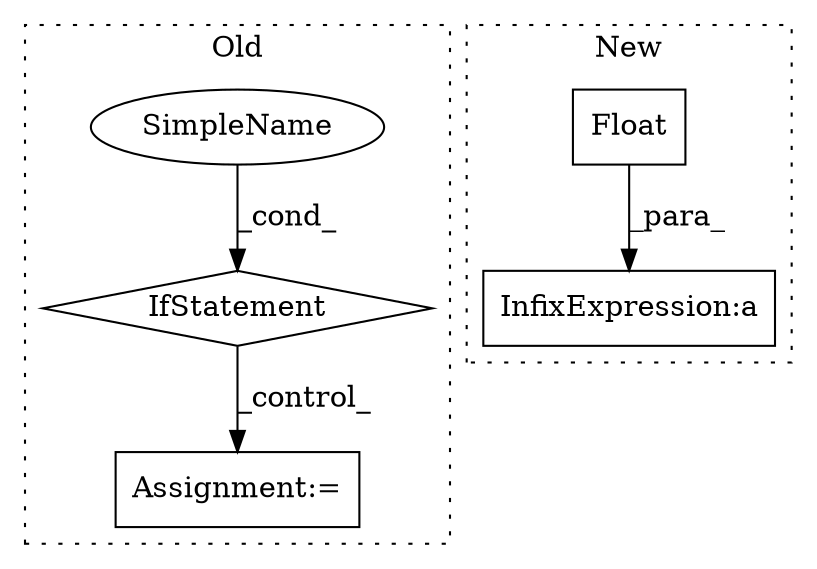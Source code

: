 digraph G {
subgraph cluster0 {
1 [label="IfStatement" a="25" s="14550,14614" l="4,2" shape="diamond"];
3 [label="Assignment:=" a="7" s="14639" l="2" shape="box"];
4 [label="SimpleName" a="42" s="" l="" shape="ellipse"];
label = "Old";
style="dotted";
}
subgraph cluster1 {
2 [label="Float" a="32" s="13127" l="7" shape="box"];
5 [label="InfixExpression:a" a="27" s="13134" l="3" shape="box"];
label = "New";
style="dotted";
}
1 -> 3 [label="_control_"];
2 -> 5 [label="_para_"];
4 -> 1 [label="_cond_"];
}